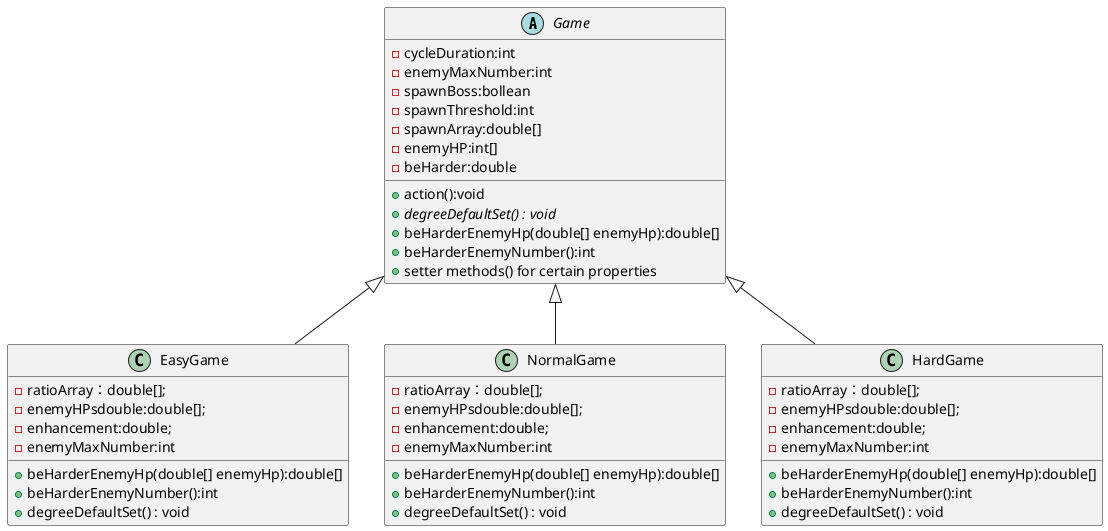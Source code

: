 @startuml
'https://plantuml.com/class-diagram

abstract class Game {
    - cycleDuration:int
    - enemyMaxNumber:int
    - spawnBoss:bollean
    - spawnThreshold:int
    - spawnArray:double[]
    - enemyHP:int[]
    - beHarder:double
    '
    + action():void
    + {abstract} degreeDefaultSet() : void
    + beHarderEnemyHp(double[] enemyHp):double[]
    +  beHarderEnemyNumber():int
    + setter methods() for certain properties
}

class EasyGame {
        - ratioArray：double[];
        -  enemyHPsdouble:double[];
        -  enhancement:double;
        -  enemyMaxNumber:int
        + beHarderEnemyHp(double[] enemyHp):double[]
        +  beHarderEnemyNumber():int
        + degreeDefaultSet() : void
}

class NormalGame {
    - ratioArray：double[];
    -  enemyHPsdouble:double[];
    -  enhancement:double;
    -  enemyMaxNumber:int
    + beHarderEnemyHp(double[] enemyHp):double[]
    +  beHarderEnemyNumber():int
    + degreeDefaultSet() : void
}

class HardGame {
    - ratioArray：double[];
    -  enemyHPsdouble:double[];
    -  enhancement:double;
    -  enemyMaxNumber:int
    + beHarderEnemyHp(double[] enemyHp):double[]
    +  beHarderEnemyNumber():int
    + degreeDefaultSet() : void
}

Game <|-- EasyGame
Game <|-- NormalGame
Game <|-- HardGame


@enduml